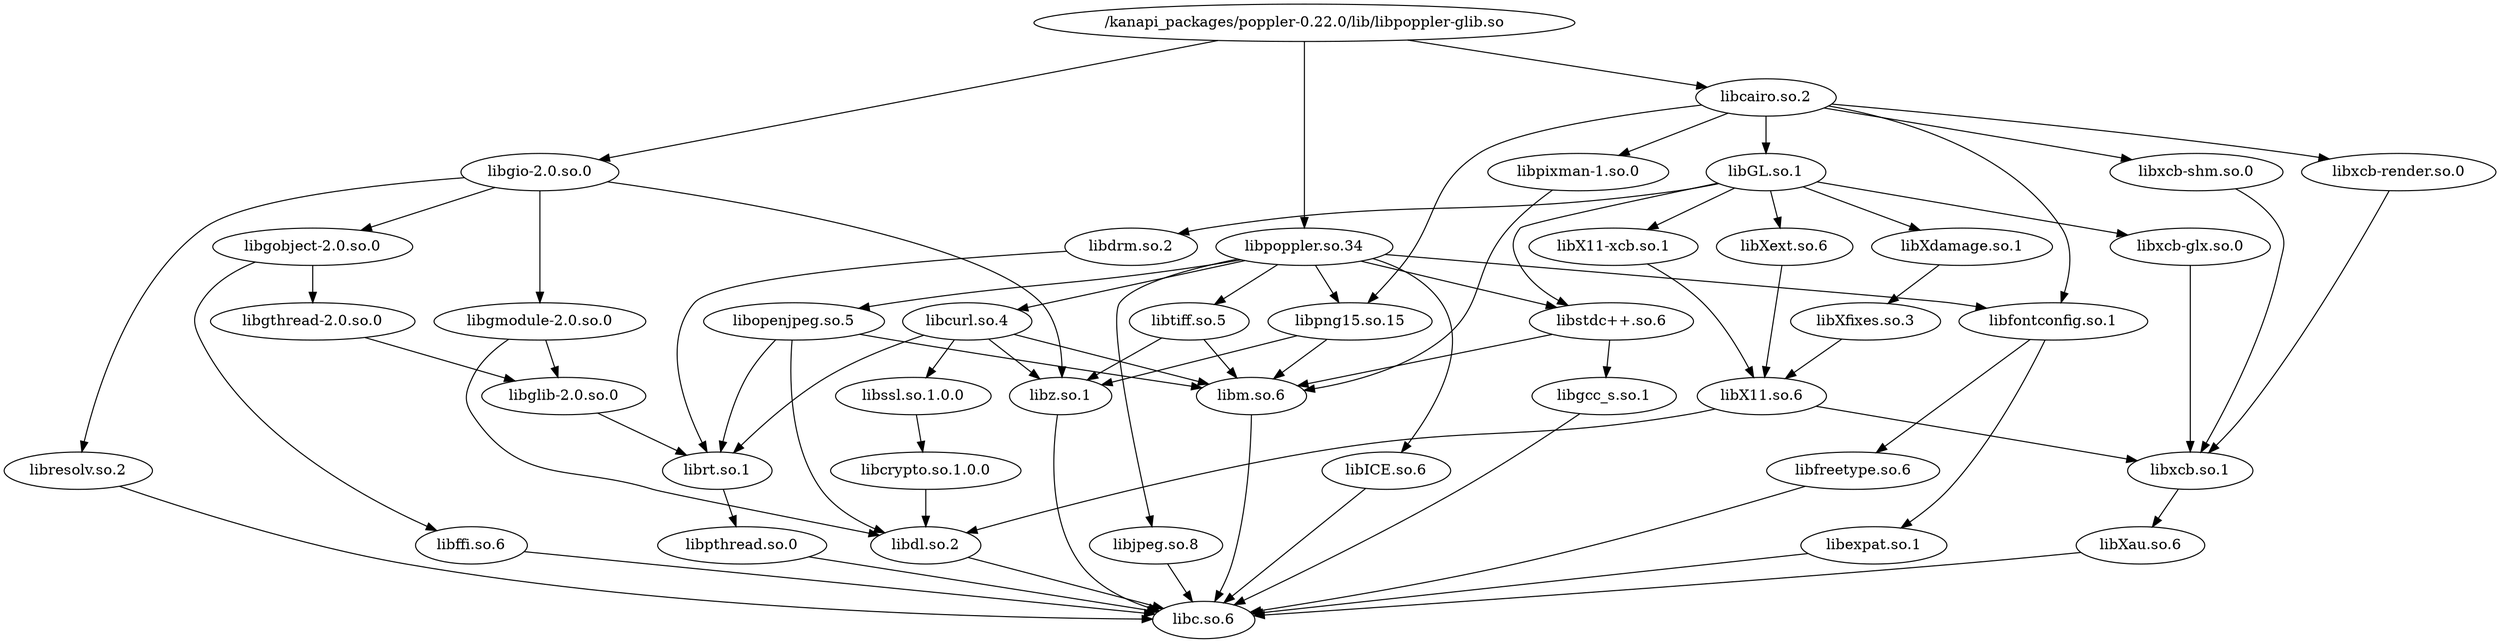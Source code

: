 digraph G {
	graph [layout=dot];
	_kanapi_packages_poppler_0_22_0_lib_libpoppler_glib_so	 [label="/kanapi_packages/poppler-0.22.0/lib/libpoppler-glib.so"];
	libpoppler_so_34	 [label="libpoppler.so.34"];
	_kanapi_packages_poppler_0_22_0_lib_libpoppler_glib_so -> libpoppler_so_34;
	libgio_2_0_so_0	 [label="libgio-2.0.so.0"];
	_kanapi_packages_poppler_0_22_0_lib_libpoppler_glib_so -> libgio_2_0_so_0;
	libcairo_so_2	 [label="libcairo.so.2"];
	_kanapi_packages_poppler_0_22_0_lib_libpoppler_glib_so -> libcairo_so_2;
	libjpeg_so_8	 [label="libjpeg.so.8"];
	libpoppler_so_34 -> libjpeg_so_8;
	libpng15_so_15	 [label="libpng15.so.15"];
	libpoppler_so_34 -> libpng15_so_15;
	libcurl_so_4	 [label="libcurl.so.4"];
	libpoppler_so_34 -> libcurl_so_4;
	libopenjpeg_so_5	 [label="libopenjpeg.so.5"];
	libpoppler_so_34 -> libopenjpeg_so_5;
	libfontconfig_so_1	 [label="libfontconfig.so.1"];
	libpoppler_so_34 -> libfontconfig_so_1;
	libICE_so_6	 [label="libICE.so.6"];
	libpoppler_so_34 -> libICE_so_6;
	libtiff_so_5	 [label="libtiff.so.5"];
	libpoppler_so_34 -> libtiff_so_5;
	libstdc___so_6	 [label="libstdc++.so.6"];
	libpoppler_so_34 -> libstdc___so_6;
	libc_so_6	 [label="libc.so.6"];
	libjpeg_so_8 -> libc_so_6;
	librt_so_1	 [label="librt.so.1"];
	libcurl_so_4 -> librt_so_1;
	libm_so_6	 [label="libm.so.6"];
	libcurl_so_4 -> libm_so_6;
	libssl_so_1_0_0	 [label="libssl.so.1.0.0"];
	libcurl_so_4 -> libssl_so_1_0_0;
	libz_so_1	 [label="libz.so.1"];
	libcurl_so_4 -> libz_so_1;
	libcrypto_so_1_0_0	 [label="libcrypto.so.1.0.0"];
	libssl_so_1_0_0 -> libcrypto_so_1_0_0;
	libdl_so_2	 [label="libdl.so.2"];
	libcrypto_so_1_0_0 -> libdl_so_2;
	libopenjpeg_so_5 -> librt_so_1;
	libopenjpeg_so_5 -> libdl_so_2;
	libopenjpeg_so_5 -> libm_so_6;
	libgobject_2_0_so_0	 [label="libgobject-2.0.so.0"];
	libgio_2_0_so_0 -> libgobject_2_0_so_0;
	libgmodule_2_0_so_0	 [label="libgmodule-2.0.so.0"];
	libgio_2_0_so_0 -> libgmodule_2_0_so_0;
	libgio_2_0_so_0 -> libz_so_1;
	libresolv_so_2	 [label="libresolv.so.2"];
	libgio_2_0_so_0 -> libresolv_so_2;
	libgmodule_2_0_so_0 -> libdl_so_2;
	libglib_2_0_so_0	 [label="libglib-2.0.so.0"];
	libgmodule_2_0_so_0 -> libglib_2_0_so_0;
	libresolv_so_2 -> libc_so_6;
	libgthread_2_0_so_0	 [label="libgthread-2.0.so.0"];
	libgobject_2_0_so_0 -> libgthread_2_0_so_0;
	libffi_so_6	 [label="libffi.so.6"];
	libgobject_2_0_so_0 -> libffi_so_6;
	libgthread_2_0_so_0 -> libglib_2_0_so_0;
	libffi_so_6 -> libc_so_6;
	libglib_2_0_so_0 -> librt_so_1;
	libpixman_1_so_0	 [label="libpixman-1.so.0"];
	libcairo_so_2 -> libpixman_1_so_0;
	libcairo_so_2 -> libfontconfig_so_1;
	libcairo_so_2 -> libpng15_so_15;
	libxcb_shm_so_0	 [label="libxcb-shm.so.0"];
	libcairo_so_2 -> libxcb_shm_so_0;
	libxcb_render_so_0	 [label="libxcb-render.so.0"];
	libcairo_so_2 -> libxcb_render_so_0;
	libGL_so_1	 [label="libGL.so.1"];
	libcairo_so_2 -> libGL_so_1;
	libXdamage_so_1	 [label="libXdamage.so.1"];
	libXfixes_so_3	 [label="libXfixes.so.3"];
	libXdamage_so_1 -> libXfixes_so_3;
	libdrm_so_2	 [label="libdrm.so.2"];
	libdrm_so_2 -> librt_so_1;
	libX11_so_6	 [label="libX11.so.6"];
	libXfixes_so_3 -> libX11_so_6;
	libpixman_1_so_0 -> libm_so_6;
	libfreetype_so_6	 [label="libfreetype.so.6"];
	libfontconfig_so_1 -> libfreetype_so_6;
	libexpat_so_1	 [label="libexpat.so.1"];
	libfontconfig_so_1 -> libexpat_so_1;
	libexpat_so_1 -> libc_so_6;
	libpng15_so_15 -> libz_so_1;
	libpng15_so_15 -> libm_so_6;
	libxcb_so_1	 [label="libxcb.so.1"];
	libxcb_shm_so_0 -> libxcb_so_1;
	libX11_xcb_so_1	 [label="libX11-xcb.so.1"];
	libX11_xcb_so_1 -> libX11_so_6;
	libxcb_render_so_0 -> libxcb_so_1;
	libXext_so_6	 [label="libXext.so.6"];
	libXext_so_6 -> libX11_so_6;
	libX11_so_6 -> libxcb_so_1;
	libX11_so_6 -> libdl_so_2;
	libXau_so_6	 [label="libXau.so.6"];
	libxcb_so_1 -> libXau_so_6;
	libXau_so_6 -> libc_so_6;
	libGL_so_1 -> libXext_so_6;
	libGL_so_1 -> libXdamage_so_1;
	libGL_so_1 -> libX11_xcb_so_1;
	libxcb_glx_so_0	 [label="libxcb-glx.so.0"];
	libGL_so_1 -> libxcb_glx_so_0;
	libGL_so_1 -> libdrm_so_2;
	libGL_so_1 -> libstdc___so_6;
	libfreetype_so_6 -> libc_so_6;
	libpthread_so_0	 [label="libpthread.so.0"];
	librt_so_1 -> libpthread_so_0;
	libdl_so_2 -> libc_so_6;
	libpthread_so_0 -> libc_so_6;
	libICE_so_6 -> libc_so_6;
	libtiff_so_5 -> libz_so_1;
	libtiff_so_5 -> libm_so_6;
	libz_so_1 -> libc_so_6;
	libstdc___so_6 -> libm_so_6;
	libgcc_s_so_1	 [label="libgcc_s.so.1"];
	libstdc___so_6 -> libgcc_s_so_1;
	libm_so_6 -> libc_so_6;
	libgcc_s_so_1 -> libc_so_6;
	libxcb_glx_so_0 -> libxcb_so_1;
}
